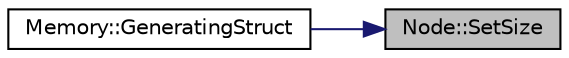 digraph "Node::SetSize"
{
 // LATEX_PDF_SIZE
  edge [fontname="Helvetica",fontsize="10",labelfontname="Helvetica",labelfontsize="10"];
  node [fontname="Helvetica",fontsize="10",shape=record];
  rankdir="RL";
  Node1 [label="Node::SetSize",height=0.2,width=0.4,color="black", fillcolor="grey75", style="filled", fontcolor="black",tooltip="Setter para el tamano del nodo."];
  Node1 -> Node2 [dir="back",color="midnightblue",fontsize="10",style="solid",fontname="Helvetica"];
  Node2 [label="Memory::GeneratingStruct",height=0.2,width=0.4,color="black", fillcolor="white", style="filled",URL="$classMemory.html#ad2eef4937758ec88ec8d56c9a15c2b81",tooltip="Funcion que declara cuando se esta empezando a generar un struct."];
}
